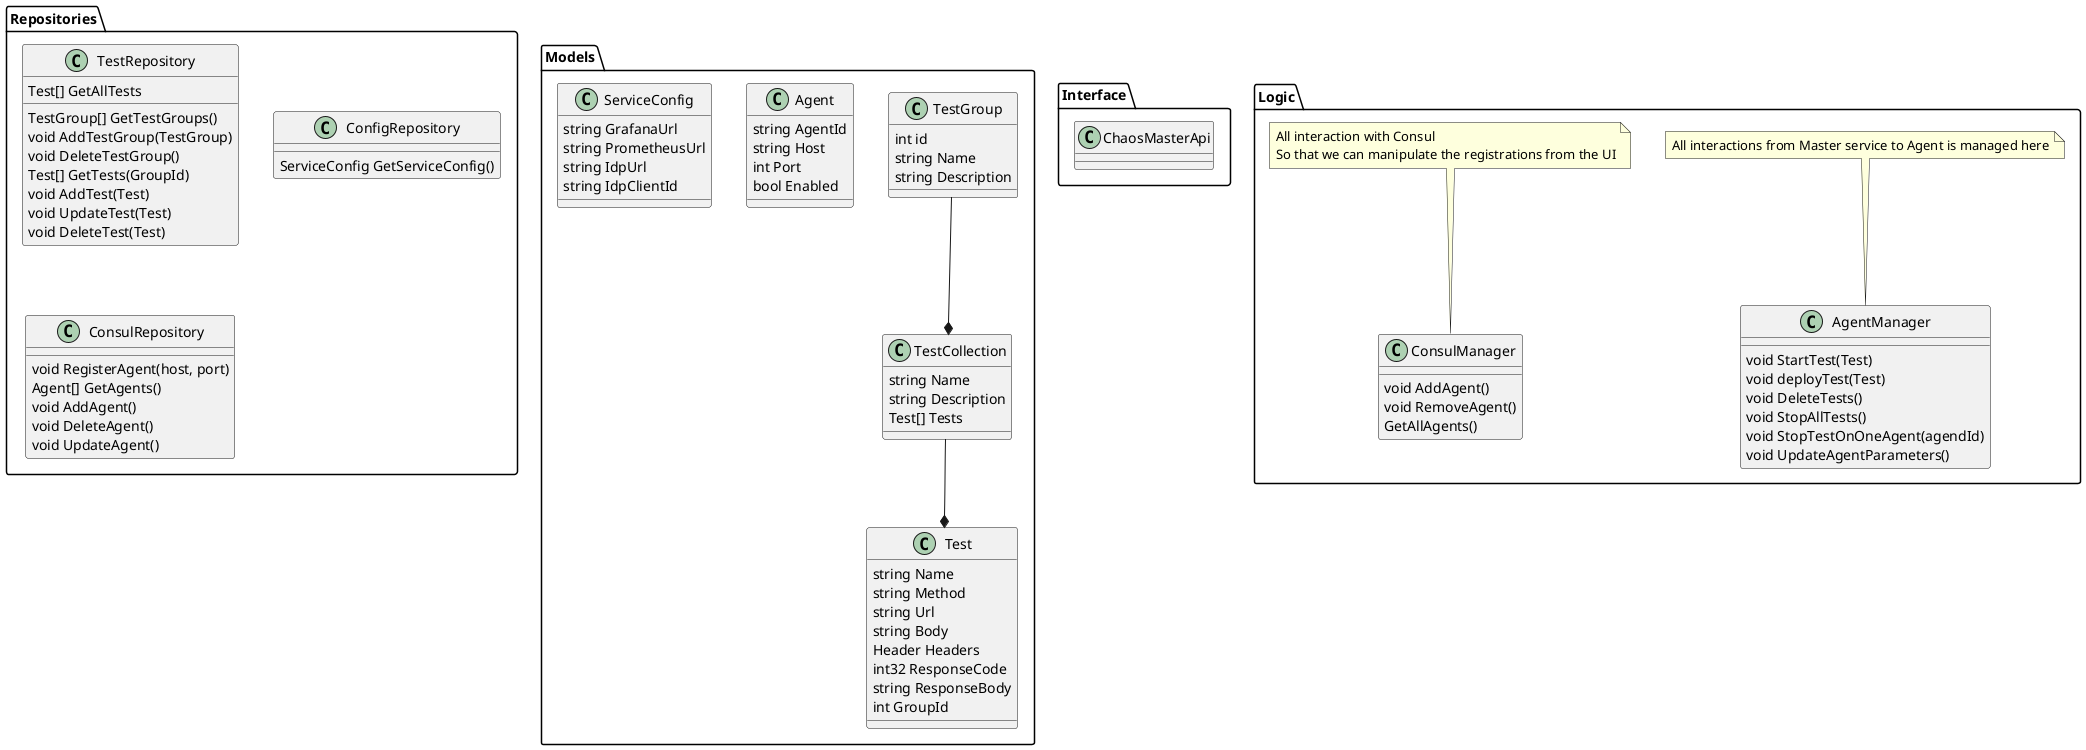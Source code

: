 @startuml

package Models {
    class TestGroup {
    int id
    string Name
    string Description
    }

    class "Test"  {
        string Name
        string Method
        string Url
        string Body
        Header Headers
        int32 ResponseCode
        string ResponseBody
        int GroupId
    }

    class TestCollection {
        string Name
        string Description
        Test[] Tests
    }

    TestCollection --* Test

    TestGroup --* TestCollection

    class Agent {
        string AgentId
        string Host
        int Port
        bool Enabled
    }

    class ServiceConfig {
        string GrafanaUrl
        string PrometheusUrl
        string IdpUrl
        string IdpClientId
    }
}

package Repositories {
    class TestRepository {
        TestGroup[] GetTestGroups()
        void AddTestGroup(TestGroup)
        void DeleteTestGroup()
        Test[] GetTests(GroupId)
        Test[] GetAllTests
        void AddTest(Test)
        void UpdateTest(Test)
        void DeleteTest(Test)
    }

    class ConfigRepository {        
        ServiceConfig GetServiceConfig()
    }

    class ConsulRepository {
        void RegisterAgent(host, port)
        Agent[] GetAgents()
        void AddAgent()
        void DeleteAgent()
        void UpdateAgent()
    }
}

package Interface {
    class ChaosMasterApi {

    }
}

package Logic {
    class AgentManager {
        void StartTest(Test)
        void deployTest(Test)
        void DeleteTests()
        void StopAllTests()
        void StopTestOnOneAgent(agendId)
        void UpdateAgentParameters()

    }

    note as NAgentManager
        All interactions from Master service to Agent is managed here
    end note

    NAgentManager .. AgentManager

    class ConsulManager {
        void AddAgent()
        void RemoveAgent()
        GetAllAgents()
    }

    note as NConsul
        All interaction with Consul
        So that we can manipulate the registrations from the UI
    end note 

    NConsul .. ConsulManager
}



@enduml